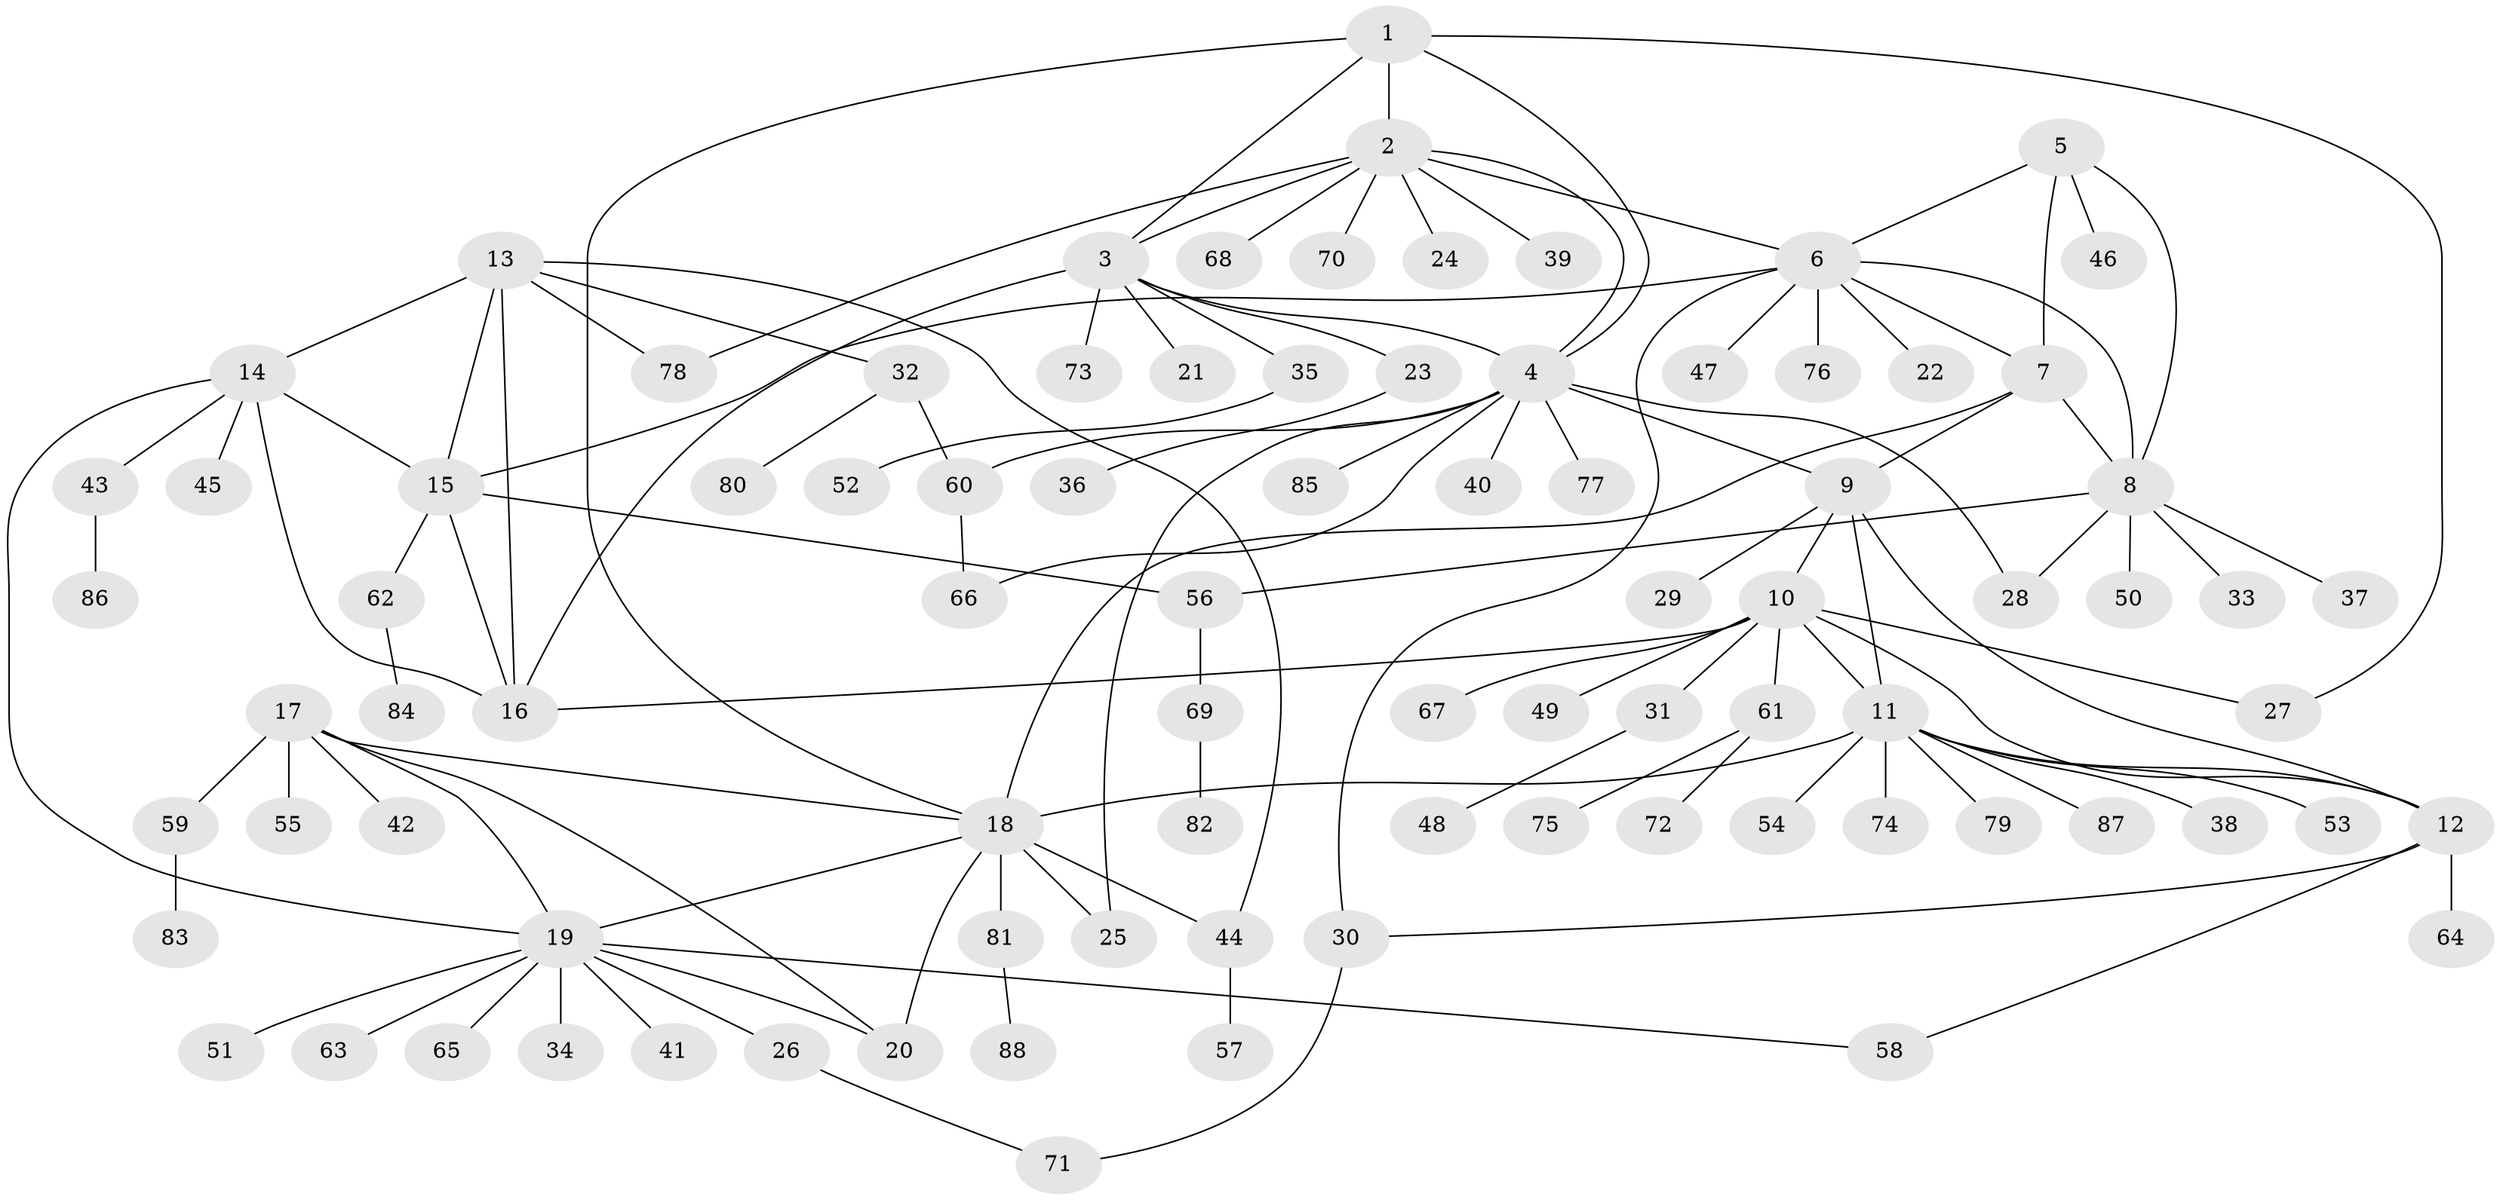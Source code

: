 // Generated by graph-tools (version 1.1) at 2025/26/03/09/25 03:26:43]
// undirected, 88 vertices, 119 edges
graph export_dot {
graph [start="1"]
  node [color=gray90,style=filled];
  1;
  2;
  3;
  4;
  5;
  6;
  7;
  8;
  9;
  10;
  11;
  12;
  13;
  14;
  15;
  16;
  17;
  18;
  19;
  20;
  21;
  22;
  23;
  24;
  25;
  26;
  27;
  28;
  29;
  30;
  31;
  32;
  33;
  34;
  35;
  36;
  37;
  38;
  39;
  40;
  41;
  42;
  43;
  44;
  45;
  46;
  47;
  48;
  49;
  50;
  51;
  52;
  53;
  54;
  55;
  56;
  57;
  58;
  59;
  60;
  61;
  62;
  63;
  64;
  65;
  66;
  67;
  68;
  69;
  70;
  71;
  72;
  73;
  74;
  75;
  76;
  77;
  78;
  79;
  80;
  81;
  82;
  83;
  84;
  85;
  86;
  87;
  88;
  1 -- 2;
  1 -- 3;
  1 -- 4;
  1 -- 18;
  1 -- 27;
  2 -- 3;
  2 -- 4;
  2 -- 6;
  2 -- 24;
  2 -- 39;
  2 -- 68;
  2 -- 70;
  2 -- 78;
  3 -- 4;
  3 -- 16;
  3 -- 21;
  3 -- 23;
  3 -- 35;
  3 -- 73;
  4 -- 9;
  4 -- 25;
  4 -- 28;
  4 -- 40;
  4 -- 60;
  4 -- 66;
  4 -- 77;
  4 -- 85;
  5 -- 6;
  5 -- 7;
  5 -- 8;
  5 -- 46;
  6 -- 7;
  6 -- 8;
  6 -- 15;
  6 -- 22;
  6 -- 30;
  6 -- 47;
  6 -- 76;
  7 -- 8;
  7 -- 9;
  7 -- 18;
  8 -- 28;
  8 -- 33;
  8 -- 37;
  8 -- 50;
  8 -- 56;
  9 -- 10;
  9 -- 11;
  9 -- 12;
  9 -- 29;
  10 -- 11;
  10 -- 12;
  10 -- 16;
  10 -- 27;
  10 -- 31;
  10 -- 49;
  10 -- 61;
  10 -- 67;
  11 -- 12;
  11 -- 18;
  11 -- 38;
  11 -- 53;
  11 -- 54;
  11 -- 74;
  11 -- 79;
  11 -- 87;
  12 -- 30;
  12 -- 58;
  12 -- 64;
  13 -- 14;
  13 -- 15;
  13 -- 16;
  13 -- 32;
  13 -- 44;
  13 -- 78;
  14 -- 15;
  14 -- 16;
  14 -- 19;
  14 -- 43;
  14 -- 45;
  15 -- 16;
  15 -- 56;
  15 -- 62;
  17 -- 18;
  17 -- 19;
  17 -- 20;
  17 -- 42;
  17 -- 55;
  17 -- 59;
  18 -- 19;
  18 -- 20;
  18 -- 25;
  18 -- 44;
  18 -- 81;
  19 -- 20;
  19 -- 26;
  19 -- 34;
  19 -- 41;
  19 -- 51;
  19 -- 58;
  19 -- 63;
  19 -- 65;
  23 -- 36;
  26 -- 71;
  30 -- 71;
  31 -- 48;
  32 -- 60;
  32 -- 80;
  35 -- 52;
  43 -- 86;
  44 -- 57;
  56 -- 69;
  59 -- 83;
  60 -- 66;
  61 -- 72;
  61 -- 75;
  62 -- 84;
  69 -- 82;
  81 -- 88;
}
